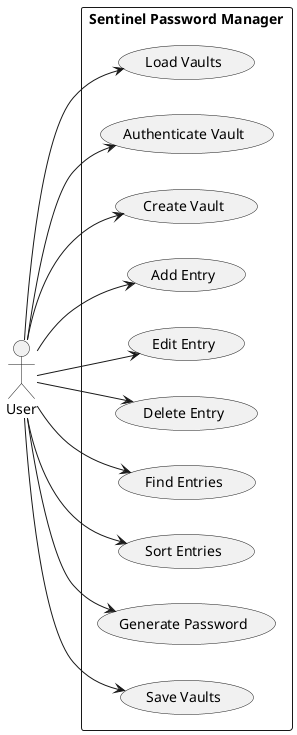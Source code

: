 @startuml
left to right direction
skinparam packageStyle rectangle

actor User

rectangle "Sentinel Password Manager" {
  User --> (Load Vaults)
  User --> (Authenticate Vault)
  User --> (Create Vault)
  User --> (Add Entry)
  User --> (Edit Entry)
  User --> (Delete Entry)
  User --> (Find Entries)
  User --> (Sort Entries)
  User --> (Generate Password)
  User --> (Save Vaults)
}
@enduml
